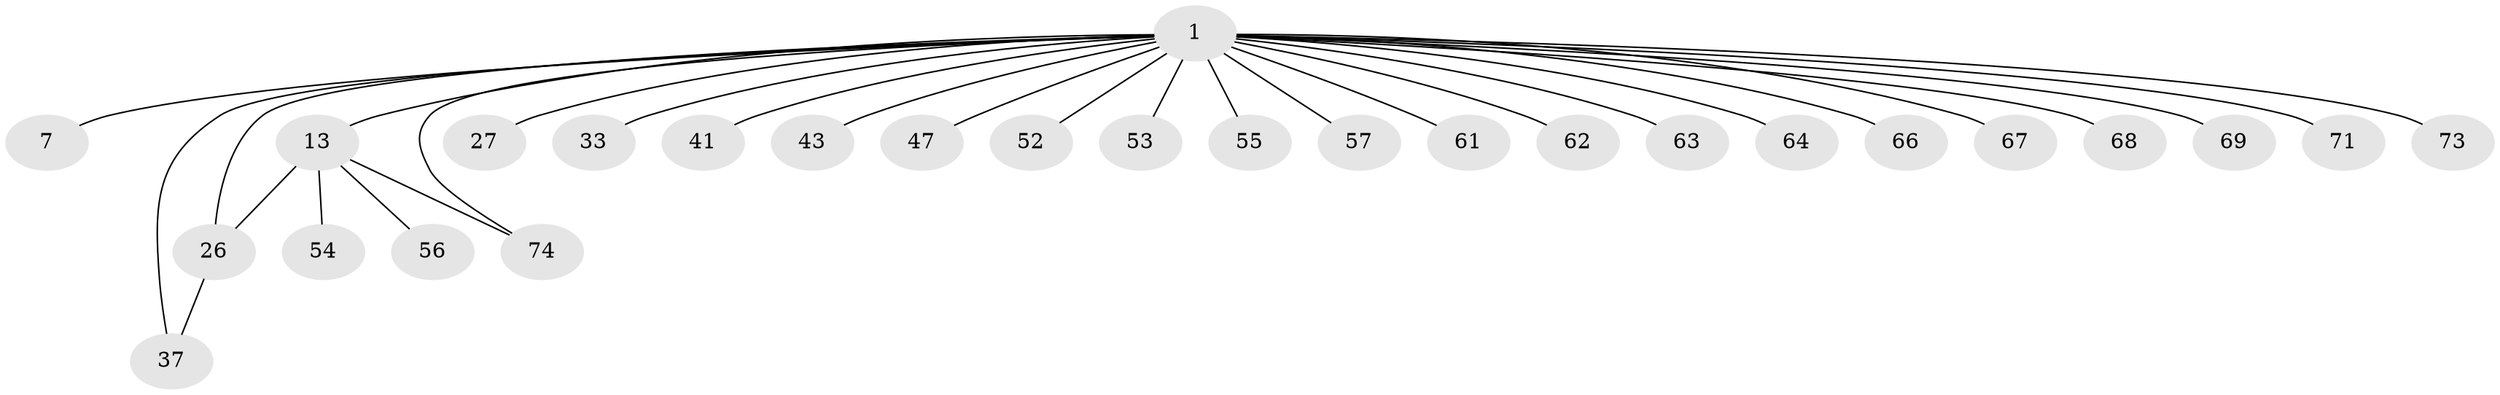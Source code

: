 // original degree distribution, {12: 0.013513513513513514, 1: 0.4864864864864865, 11: 0.013513513513513514, 8: 0.02702702702702703, 3: 0.0945945945945946, 2: 0.2972972972972973, 7: 0.02702702702702703, 6: 0.013513513513513514, 14: 0.013513513513513514, 4: 0.013513513513513514}
// Generated by graph-tools (version 1.1) at 2025/18/03/04/25 18:18:15]
// undirected, 27 vertices, 29 edges
graph export_dot {
graph [start="1"]
  node [color=gray90,style=filled];
  1 [super="+32+51+2+5+36+6+9+40+4+3+72"];
  7 [super="+59"];
  13 [super="+28+30"];
  26 [super="+38+49"];
  27;
  33;
  37 [super="+45"];
  41;
  43 [super="+60"];
  47;
  52;
  53;
  54;
  55 [super="+70"];
  56;
  57;
  61;
  62;
  63;
  64;
  66;
  67;
  68;
  69;
  71;
  73;
  74;
  1 -- 61;
  1 -- 73;
  1 -- 57 [weight=2];
  1 -- 67;
  1 -- 68;
  1 -- 71 [weight=2];
  1 -- 7;
  1 -- 13 [weight=3];
  1 -- 26;
  1 -- 27;
  1 -- 33;
  1 -- 37;
  1 -- 41;
  1 -- 43;
  1 -- 52 [weight=2];
  1 -- 62;
  1 -- 63;
  1 -- 69;
  1 -- 47;
  1 -- 53;
  1 -- 55 [weight=2];
  1 -- 64;
  1 -- 66;
  1 -- 74;
  13 -- 74;
  13 -- 54;
  13 -- 56;
  13 -- 26;
  26 -- 37;
}
